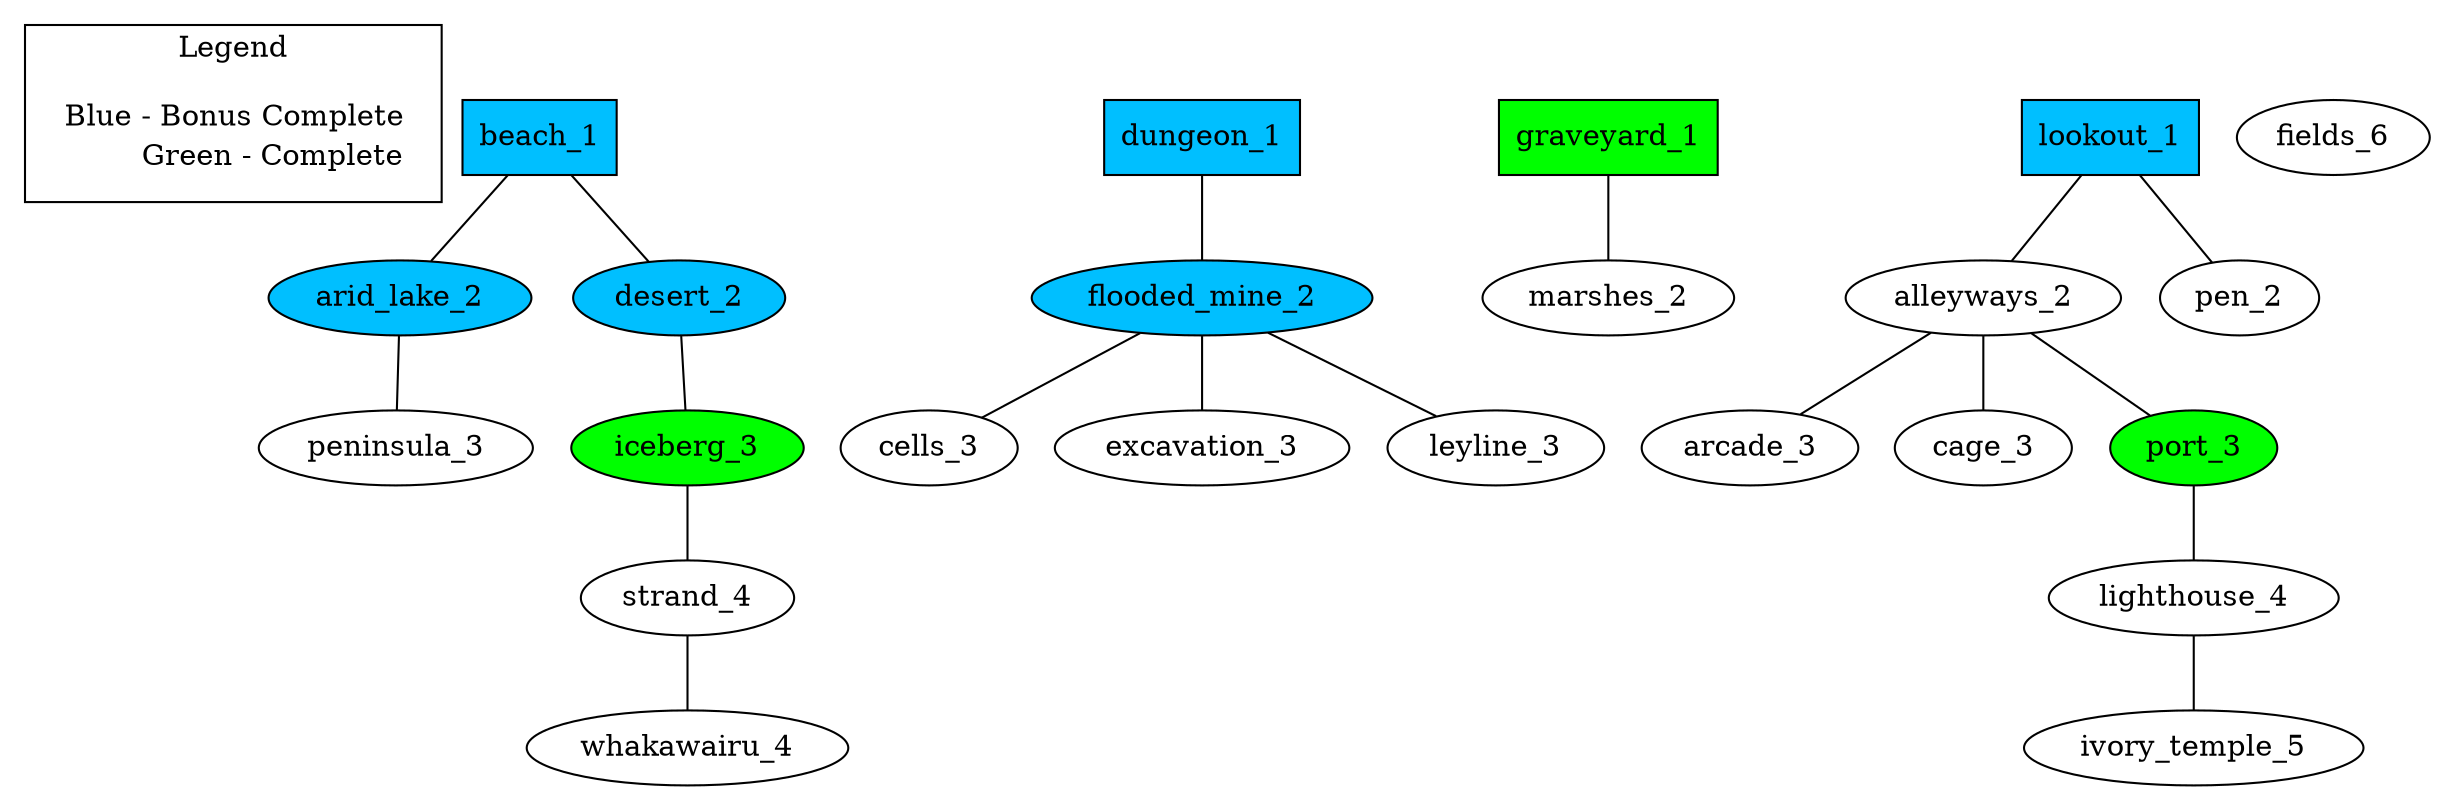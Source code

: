 graph {
  subgraph cluster_01 {
    node [shape=plaintext]
    label = "Legend";
    key [label=<<table border="0" cellpadding="2" cellspacing="0" cellborder="0">
      <tr><td align="right" port="i1">Blue - Bonus Complete</td></tr>
      <tr><td align="right" port="i2">Green - Complete</td></tr>
      </table>>]
    }

  beach_1  [shape=box, style=filled, fillcolor=deepskyblue];
  dungeon_1 [shape=box, style=filled, fillcolor=deepskyblue];
  graveyard_1 [shape=box, style=filled, fillcolor=green];
  lookout_1 [shape=box, style=filled, fillcolor=deepskyblue];

  alleyways_2;
  arid_lake_2 [style=filled, fillcolor=deepskyblue];
  desert_2 [style=filled, fillcolor=deepskyblue];
  flooded_mine_2 [style=filled, fillcolor=deepskyblue];
  marshes_2;
  pen_2;

  arcade_3;
  cage_3;
  cells_3;
  excavation_3;
  iceberg_3 [style=filled, fillcolor=green];
  leyline_3;
  peninsula_3;
  port_3 [style=filled, fillcolor=green];

  lighthouse_4;
  strand_4;
  whakawairu_4;

  ivory_temple_5;

  fields_6;

  beach_1 -- desert_2;
  beach_1 -- arid_lake_2;
  dungeon_1 -- flooded_mine_2;
  graveyard_1 -- marshes_2;
  lookout_1 -- alleyways_2;
  lookout_1 -- pen_2;

  alleyways_2 -- arcade_3;
  alleyways_2 -- cage_3;
  alleyways_2 -- port_3;
  arid_lake_2 -- peninsula_3;
  desert_2 -- iceberg_3;
  flooded_mine_2 -- leyline_3;
  flooded_mine_2 -- excavation_3;
  flooded_mine_2 -- cells_3;

  iceberg_3 -- strand_4;
  port_3 -- lighthouse_4;
  strand_4 -- whakawairu_4;

  lighthouse_4 -- ivory_temple_5;

}
